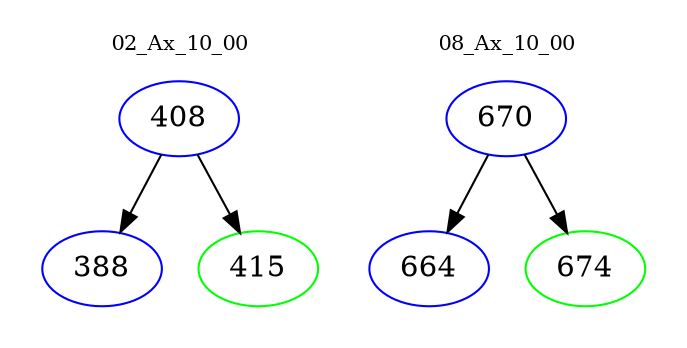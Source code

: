 digraph{
subgraph cluster_0 {
color = white
label = "02_Ax_10_00";
fontsize=10;
T0_408 [label="408", color="blue"]
T0_408 -> T0_388 [color="black"]
T0_388 [label="388", color="blue"]
T0_408 -> T0_415 [color="black"]
T0_415 [label="415", color="green"]
}
subgraph cluster_1 {
color = white
label = "08_Ax_10_00";
fontsize=10;
T1_670 [label="670", color="blue"]
T1_670 -> T1_664 [color="black"]
T1_664 [label="664", color="blue"]
T1_670 -> T1_674 [color="black"]
T1_674 [label="674", color="green"]
}
}
